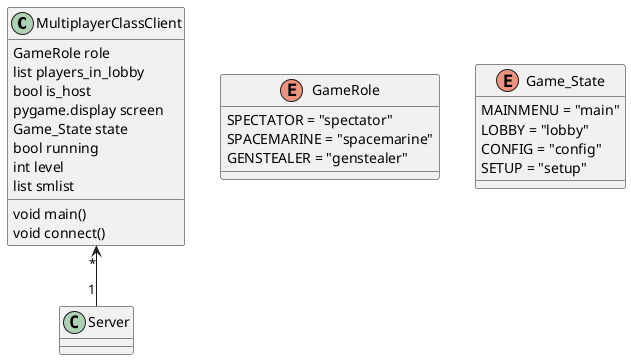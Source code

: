 @startuml Game
class MultiplayerClassClient {
  GameRole role
  list players_in_lobby
  bool is_host
  pygame.display screen
  Game_State state
  bool running
  int level
  list smlist

  void main() 
  void connect()
}

enum GameRole{
  SPECTATOR = "spectator"
  SPACEMARINE = "spacemarine"
  GENSTEALER = "genstealer"
}

enum Game_State{
  MAINMENU = "main"
  LOBBY = "lobby"
  CONFIG = "config"
  SETUP = "setup"
}
class Server {
}

MultiplayerClassClient "*" <-- "1" Server
@enduml